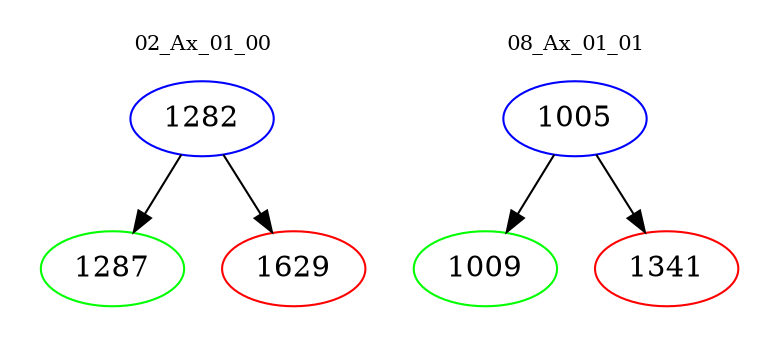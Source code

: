 digraph{
subgraph cluster_0 {
color = white
label = "02_Ax_01_00";
fontsize=10;
T0_1282 [label="1282", color="blue"]
T0_1282 -> T0_1287 [color="black"]
T0_1287 [label="1287", color="green"]
T0_1282 -> T0_1629 [color="black"]
T0_1629 [label="1629", color="red"]
}
subgraph cluster_1 {
color = white
label = "08_Ax_01_01";
fontsize=10;
T1_1005 [label="1005", color="blue"]
T1_1005 -> T1_1009 [color="black"]
T1_1009 [label="1009", color="green"]
T1_1005 -> T1_1341 [color="black"]
T1_1341 [label="1341", color="red"]
}
}
